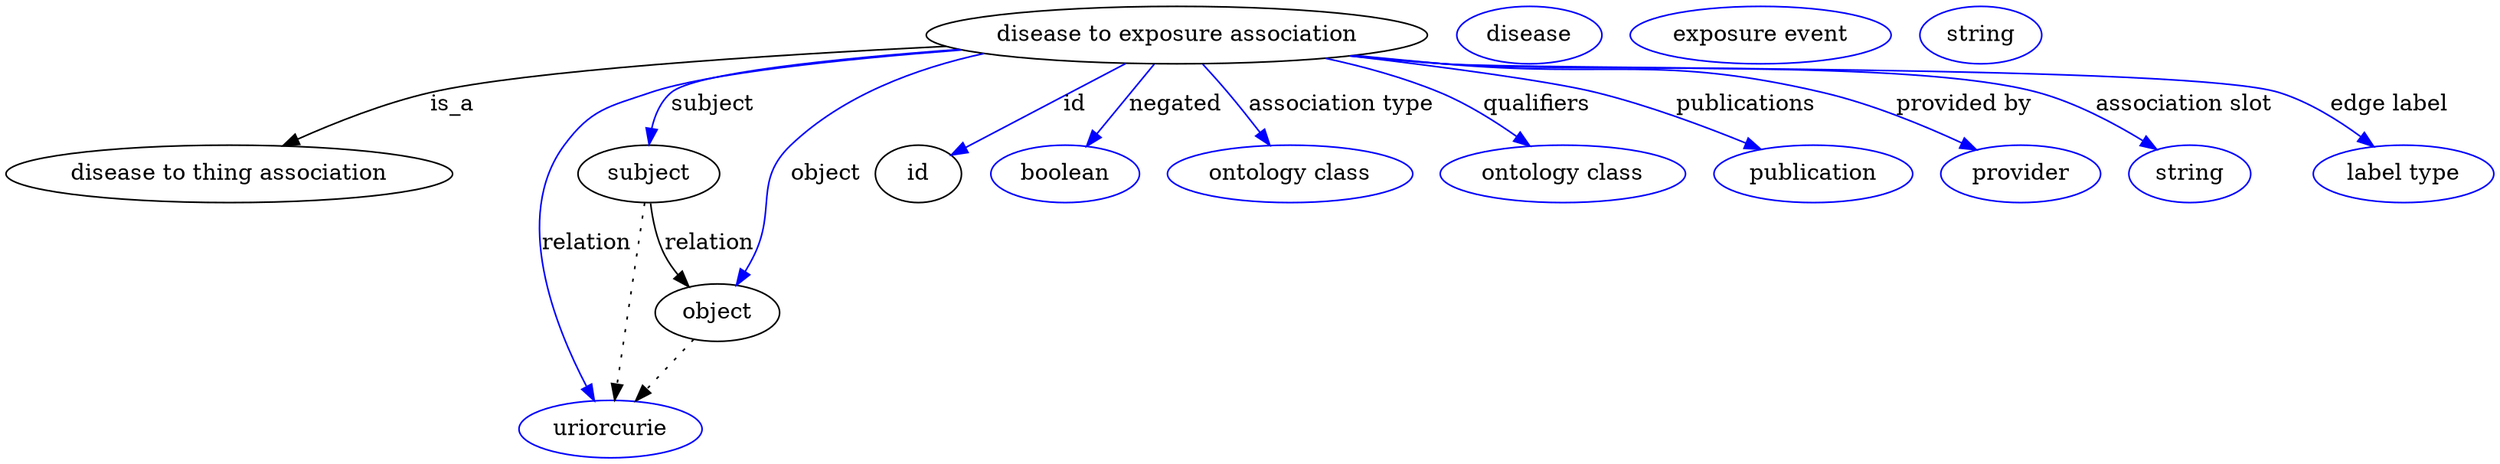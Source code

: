 digraph {
	graph [bb="0,0,1289.7,283"];
	node [label="\N"];
	"disease to exposure association"	 [height=0.5,
		label="disease to exposure association",
		pos="610.24,265",
		width=3.358];
	"disease to thing association"	 [height=0.5,
		pos="107.24,178",
		width=2.9789];
	"disease to exposure association" -> "disease to thing association"	 [label=is_a,
		lp="217.24,221.5",
		pos="e,134.2,195.53 494.71,259.66 394.82,254.13 258.48,244.15 206.24,229 184.26,222.63 161.44,211.24 143.26,200.85"];
	subject	 [height=0.5,
		pos="317.24,178",
		width=0.99297];
	"disease to exposure association" -> subject	 [color=blue,
		label=subject,
		lp="355.74,221.5",
		pos="e,319.27,196.09 504.31,256.32 433,249.59 349.61,239.65 336.24,229 329.07,223.29 324.6,214.58 321.82,205.97",
		style=solid];
	relation	 [color=blue,
		height=0.5,
		label=uriorcurie,
		pos="299.24,18",
		width=1.2638];
	"disease to exposure association" -> relation	 [color=blue,
		label=relation,
		lp="281.24,134.5",
		pos="e,289.46,35.659 502.35,256.8 434.46,250.64 353.73,241.17 321.24,229 296.65,219.79 285.84,218.46 272.24,196 243.56,148.63 267.51,\
81.572 284.98,44.765",
		style=solid];
	object	 [height=0.5,
		pos="359.24,91",
		width=0.9027];
	"disease to exposure association" -> object	 [color=blue,
		label=object,
		lp="415.24,178",
		pos="e,367.4,108.44 542.7,250.02 488.78,236.83 418.94,216.56 398.24,196 375.3,173.22 386.93,157.14 375.24,127 374.05,123.94 372.75,120.76 \
371.41,117.62",
		style=solid];
	id	 [height=0.5,
		pos="468.24,178",
		width=0.75];
	"disease to exposure association" -> id	 [color=blue,
		label=id,
		lp="553.74,221.5",
		pos="e,488.24,190.25 581.5,247.39 556.82,232.27 521.42,210.58 496.79,195.49",
		style=solid];
	negated	 [color=blue,
		height=0.5,
		label=boolean,
		pos="551.24,178",
		width=1.0652];
	"disease to exposure association" -> negated	 [color=blue,
		label=negated,
		lp="606.74,221.5",
		pos="e,563.05,195.41 598.02,246.97 589.6,234.56 578.28,217.88 568.89,204.03",
		style=solid];
	"association type"	 [color=blue,
		height=0.5,
		label="ontology class",
		pos="669.24,178",
		width=1.7151];
	"disease to exposure association" -> "association type"	 [color=blue,
		label="association type",
		lp="688.24,221.5",
		pos="e,657.23,195.71 622.47,246.97 630.83,234.64 642.05,218.1 651.4,204.3",
		style=solid];
	qualifiers	 [color=blue,
		height=0.5,
		label="ontology class",
		pos="810.24,178",
		width=1.7151];
	"disease to exposure association" -> qualifiers	 [color=blue,
		label=qualifiers,
		lp="788.24,221.5",
		pos="e,789.35,195.14 677.76,250.06 697.12,244.62 717.93,237.64 736.24,229 751.98,221.57 768.06,210.93 781.19,201.29",
		style=solid];
	publications	 [color=blue,
		height=0.5,
		label=publication,
		pos="940.24,178",
		width=1.3902];
	"disease to exposure association" -> publications	 [color=blue,
		label=publications,
		lp="893.74,221.5",
		pos="e,910.34,192.73 695.45,252.22 742.3,244.81 795.42,235.65 818.24,229 846.72,220.7 877.52,207.79 901.06,197.03",
		style=solid];
	"provided by"	 [color=blue,
		height=0.5,
		label=provider,
		pos="1048.2,178",
		width=1.1193];
	"disease to exposure association" -> "provided by"	 [color=blue,
		label="provided by",
		lp="1008.2,221.5",
		pos="e,1022.6,192.01 697.23,252.42 711.59,250.5 726.32,248.62 740.24,247 824.93,237.15 848.68,250.3 931.24,229 960.09,221.56 990.92,207.86 \
1013.7,196.53",
		style=solid];
	"association slot"	 [color=blue,
		height=0.5,
		label=string,
		pos="1137.2,178",
		width=0.84854];
	"disease to exposure association" -> "association slot"	 [color=blue,
		label="association slot",
		lp="1122.2,221.5",
		pos="e,1117.9,192.1 695.44,252.23 710.35,250.27 725.73,248.43 740.24,247 807.81,240.34 980.04,247.93 1045.2,229 1068.2,222.32 1091.8,\
209.1 1109.3,197.8",
		style=solid];
	"edge label"	 [color=blue,
		height=0.5,
		label="label type",
		pos="1244.2,178",
		width=1.2638];
	"disease to exposure association" -> "edge label"	 [color=blue,
		label="edge label",
		lp="1225.2,221.5",
		pos="e,1225.8,194.65 694.72,252.11 709.85,250.14 725.49,248.33 740.24,247 835.05,238.46 1077.8,258.63 1168.2,229 1186.2,223.1 1204,211.63 \
1217.8,201.06",
		style=solid];
	subject -> relation	 [pos="e,301.29,36.223 315.21,159.96 312.1,132.35 306.15,79.375 302.45,46.525",
		style=dotted];
	subject -> object	 [label=relation,
		lp="354.24,134.5",
		pos="e,345.62,107.49 321.37,159.99 324.04,149.97 328,137.45 333.24,127 335.15,123.2 337.44,119.37 339.86,115.69"];
	"disease to exposure association_subject"	 [color=blue,
		height=0.5,
		label=disease,
		pos="785.24,265",
		width=1.011];
	object -> relation	 [pos="e,313.43,35.261 345.63,74.435 338.04,65.207 328.44,53.528 319.95,43.191",
		style=dotted];
	"disease to exposure association_object"	 [color=blue,
		height=0.5,
		label="exposure event",
		pos="903.24,265",
		width=1.7693];
	association_id	 [color=blue,
		height=0.5,
		label=string,
		pos="1015.2,265",
		width=0.84854];
}
